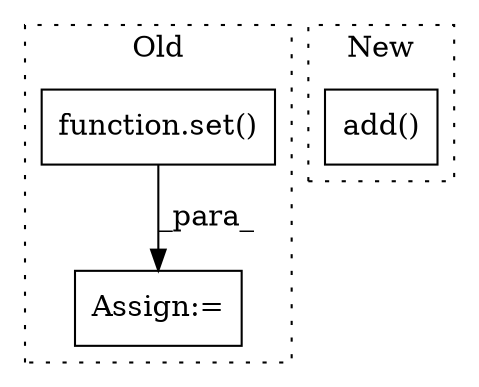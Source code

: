 digraph G {
subgraph cluster0 {
1 [label="function.set()" a="75" s="2070,2078" l="4,1" shape="box"];
3 [label="Assign:=" a="68" s="2067" l="3" shape="box"];
label = "Old";
style="dotted";
}
subgraph cluster1 {
2 [label="add()" a="75" s="3161,3175" l="9,1" shape="box"];
label = "New";
style="dotted";
}
1 -> 3 [label="_para_"];
}